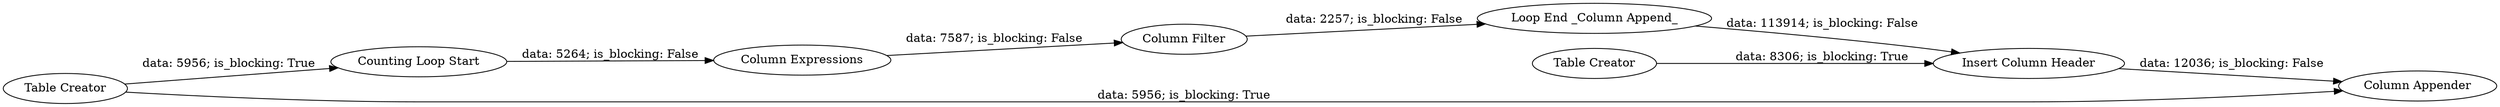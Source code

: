 digraph {
	"-2845636938389567235_177" [label="Column Appender"]
	"-2845636938389567235_166" [label="Counting Loop Start"]
	"-2845636938389567235_175" [label="Insert Column Header"]
	"-2845636938389567235_174" [label="Table Creator"]
	"-2845636938389567235_172" [label="Loop End _Column Append_"]
	"-2845636938389567235_176" [label="Table Creator"]
	"-2845636938389567235_167" [label="Column Expressions"]
	"-2845636938389567235_173" [label="Column Filter"]
	"-2845636938389567235_167" -> "-2845636938389567235_173" [label="data: 7587; is_blocking: False"]
	"-2845636938389567235_174" -> "-2845636938389567235_175" [label="data: 8306; is_blocking: True"]
	"-2845636938389567235_176" -> "-2845636938389567235_177" [label="data: 5956; is_blocking: True"]
	"-2845636938389567235_175" -> "-2845636938389567235_177" [label="data: 12036; is_blocking: False"]
	"-2845636938389567235_172" -> "-2845636938389567235_175" [label="data: 113914; is_blocking: False"]
	"-2845636938389567235_173" -> "-2845636938389567235_172" [label="data: 2257; is_blocking: False"]
	"-2845636938389567235_166" -> "-2845636938389567235_167" [label="data: 5264; is_blocking: False"]
	"-2845636938389567235_176" -> "-2845636938389567235_166" [label="data: 5956; is_blocking: True"]
	rankdir=LR
}
